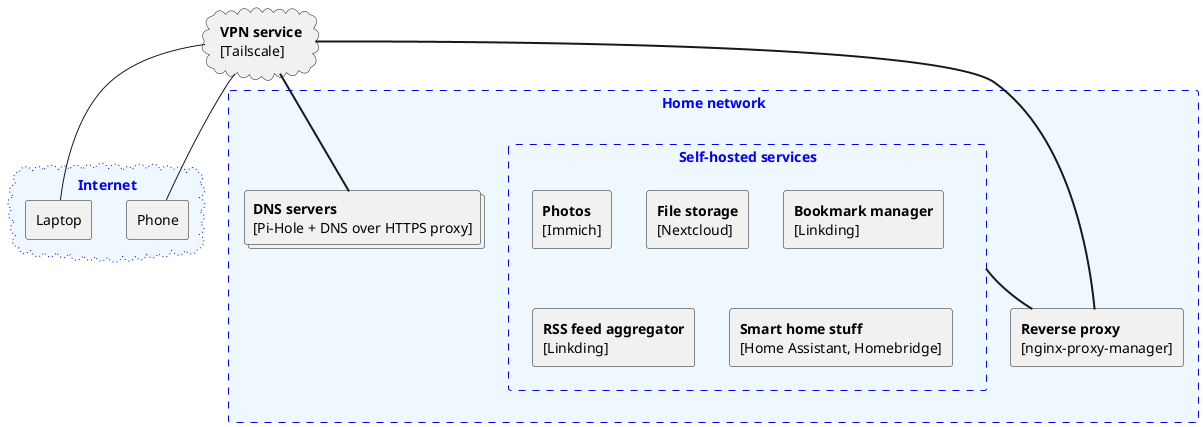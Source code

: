 @startuml

cloud "Internet" as inet #aliceblue;line:blue;line.dotted;text:blue {
    rectangle "Phone" as phone
    rectangle "Laptop" as laptop
}

cloud "<b>VPN service\n[Tailscale]" as vpn

vpn -- phone
vpn -- laptop

rectangle "Home network" as home_net #aliceblue;line:blue;line.dashed;text:blue {

    collections "<b>DNS servers\n[Pi-Hole + DNS over HTTPS proxy]" as dns

    rectangle "<b>Reverse proxy\n[nginx-proxy-manager]" as proxy

    rectangle "Self-hosted services" as services #aliceblue;line:blue;line.dashed;text:blue {
        rectangle "<b>Photos\n[Immich]"
        rectangle "<b>File storage\n[Nextcloud]"
        rectangle "<b>Bookmark manager\n[Linkding]"
        rectangle "<b>RSS feed aggregator\n[Linkding]"
        rectangle "<b>Smart home stuff\n[Home Assistant, Homebridge]"
    }

    services == proxy

}

vpn == dns
vpn == proxy

@enduml
